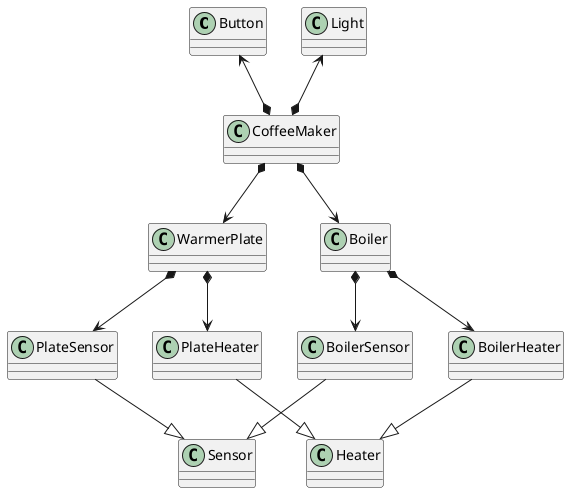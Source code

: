 @startuml Figure_11.1
class Button
class Light
class CoffeeMaker

class Boiler
class WarmerPlate

class Sensor
class PlateSensor
class BoilerSensor

class Heater
class PlateHeater
class BoilerHeater

Button <--* CoffeeMaker
Light  <--* CoffeeMaker

CoffeeMaker *--> WarmerPlate
CoffeeMaker *--> Boiler

WarmerPlate *-->  PlateHeater
Boiler      *-->  BoilerHeater
WarmerPlate *-->  PlateSensor
Boiler      *-->  BoilerSensor

PlateHeater  --|> Heater
BoilerHeater --|> Heater
PlateSensor  --|> Sensor
BoilerSensor --|> Sensor
@enduml